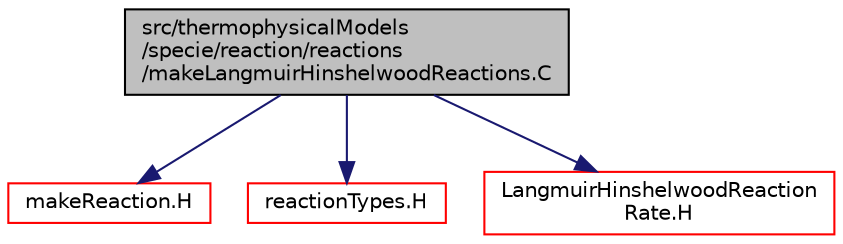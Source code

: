 digraph "src/thermophysicalModels/specie/reaction/reactions/makeLangmuirHinshelwoodReactions.C"
{
  bgcolor="transparent";
  edge [fontname="Helvetica",fontsize="10",labelfontname="Helvetica",labelfontsize="10"];
  node [fontname="Helvetica",fontsize="10",shape=record];
  Node1 [label="src/thermophysicalModels\l/specie/reaction/reactions\l/makeLangmuirHinshelwoodReactions.C",height=0.2,width=0.4,color="black", fillcolor="grey75", style="filled", fontcolor="black"];
  Node1 -> Node2 [color="midnightblue",fontsize="10",style="solid",fontname="Helvetica"];
  Node2 [label="makeReaction.H",height=0.2,width=0.4,color="red",URL="$a10523.html",tooltip="Macros for instantiating reactions on given thermo packages. "];
  Node1 -> Node3 [color="midnightblue",fontsize="10",style="solid",fontname="Helvetica"];
  Node3 [label="reactionTypes.H",height=0.2,width=0.4,color="red",URL="$a10492.html",tooltip="Type definitions for reactions. "];
  Node1 -> Node4 [color="midnightblue",fontsize="10",style="solid",fontname="Helvetica"];
  Node4 [label="LangmuirHinshelwoodReaction\lRate.H",height=0.2,width=0.4,color="red",URL="$a10512.html"];
}
